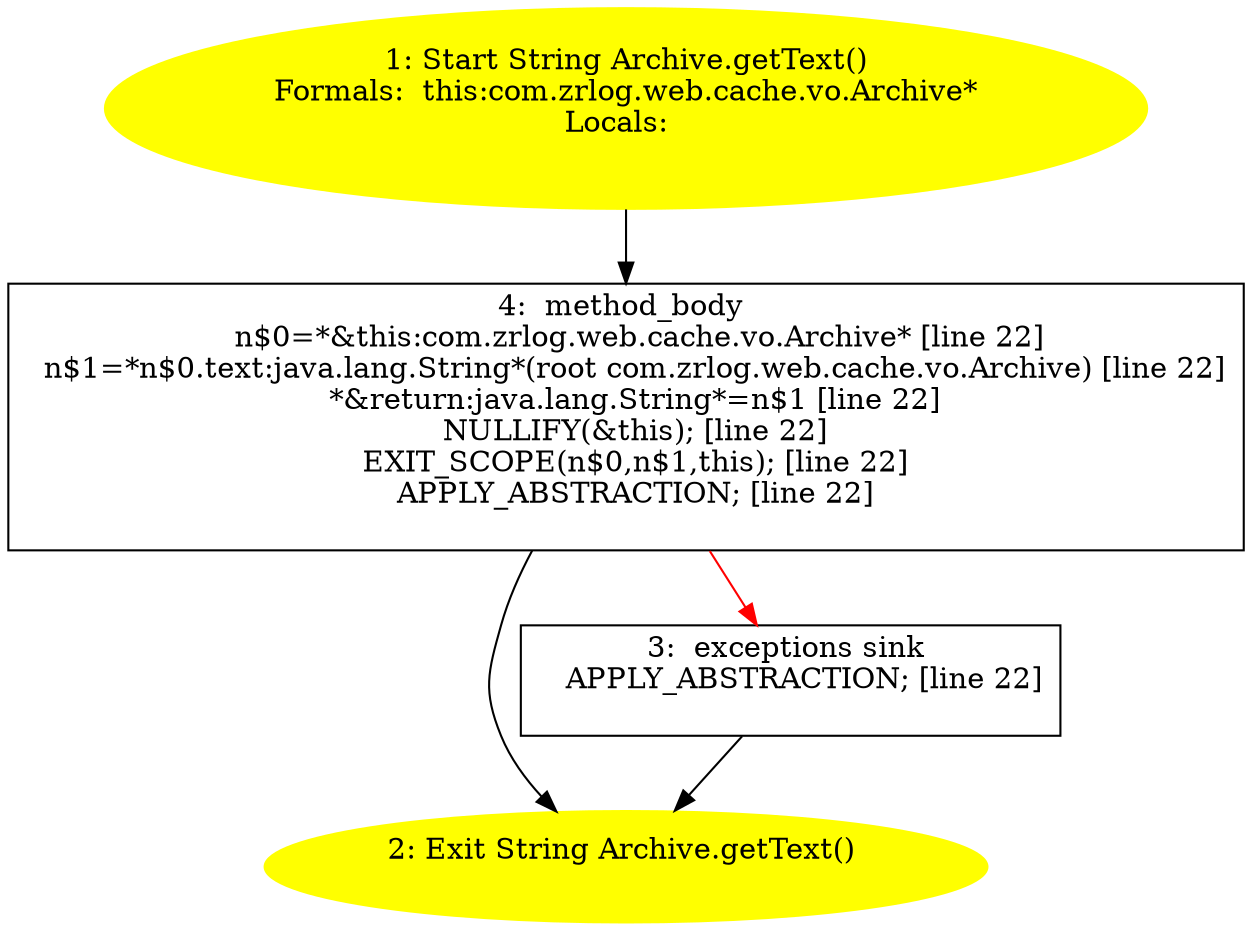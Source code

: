 /* @generated */
digraph cfg {
"com.zrlog.web.cache.vo.Archive.getText():java.lang.String.dc9ae8958756a48289c26a9d08511d0f_1" [label="1: Start String Archive.getText()\nFormals:  this:com.zrlog.web.cache.vo.Archive*\nLocals:  \n  " color=yellow style=filled]
	

	 "com.zrlog.web.cache.vo.Archive.getText():java.lang.String.dc9ae8958756a48289c26a9d08511d0f_1" -> "com.zrlog.web.cache.vo.Archive.getText():java.lang.String.dc9ae8958756a48289c26a9d08511d0f_4" ;
"com.zrlog.web.cache.vo.Archive.getText():java.lang.String.dc9ae8958756a48289c26a9d08511d0f_2" [label="2: Exit String Archive.getText() \n  " color=yellow style=filled]
	

"com.zrlog.web.cache.vo.Archive.getText():java.lang.String.dc9ae8958756a48289c26a9d08511d0f_3" [label="3:  exceptions sink \n   APPLY_ABSTRACTION; [line 22]\n " shape="box"]
	

	 "com.zrlog.web.cache.vo.Archive.getText():java.lang.String.dc9ae8958756a48289c26a9d08511d0f_3" -> "com.zrlog.web.cache.vo.Archive.getText():java.lang.String.dc9ae8958756a48289c26a9d08511d0f_2" ;
"com.zrlog.web.cache.vo.Archive.getText():java.lang.String.dc9ae8958756a48289c26a9d08511d0f_4" [label="4:  method_body \n   n$0=*&this:com.zrlog.web.cache.vo.Archive* [line 22]\n  n$1=*n$0.text:java.lang.String*(root com.zrlog.web.cache.vo.Archive) [line 22]\n  *&return:java.lang.String*=n$1 [line 22]\n  NULLIFY(&this); [line 22]\n  EXIT_SCOPE(n$0,n$1,this); [line 22]\n  APPLY_ABSTRACTION; [line 22]\n " shape="box"]
	

	 "com.zrlog.web.cache.vo.Archive.getText():java.lang.String.dc9ae8958756a48289c26a9d08511d0f_4" -> "com.zrlog.web.cache.vo.Archive.getText():java.lang.String.dc9ae8958756a48289c26a9d08511d0f_2" ;
	 "com.zrlog.web.cache.vo.Archive.getText():java.lang.String.dc9ae8958756a48289c26a9d08511d0f_4" -> "com.zrlog.web.cache.vo.Archive.getText():java.lang.String.dc9ae8958756a48289c26a9d08511d0f_3" [color="red" ];
}

